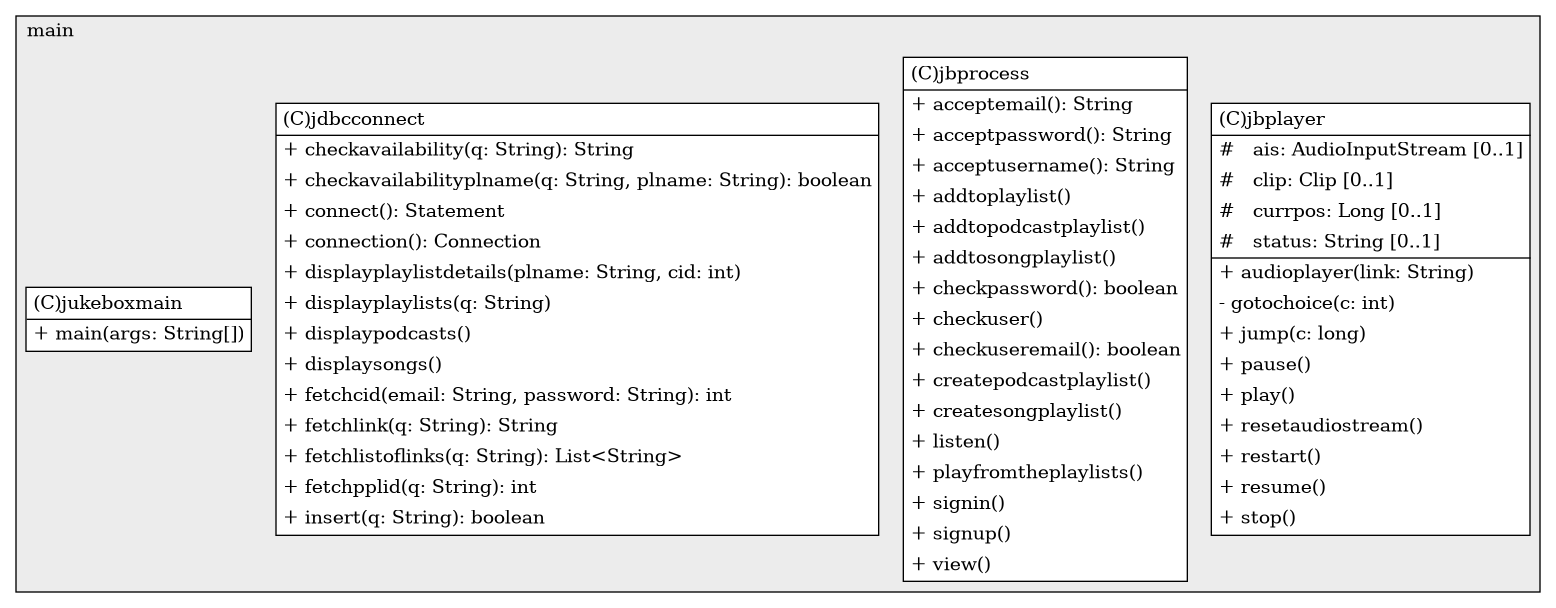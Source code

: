 @startuml

/' diagram meta data start
config=StructureConfiguration;
{
  "projectClassification": {
    "searchMode": "OpenProject", // OpenProject, AllProjects
    "includedProjects": "",
    "pathEndKeywords": "*.impl",
    "isClientPath": "",
    "isClientName": "",
    "isTestPath": "",
    "isTestName": "",
    "isMappingPath": "",
    "isMappingName": "",
    "isDataAccessPath": "",
    "isDataAccessName": "",
    "isDataStructurePath": "",
    "isDataStructureName": "",
    "isInterfaceStructuresPath": "",
    "isInterfaceStructuresName": "",
    "isEntryPointPath": "",
    "isEntryPointName": "",
    "treatFinalFieldsAsMandatory": false
  },
  "graphRestriction": {
    "classPackageExcludeFilter": "",
    "classPackageIncludeFilter": "",
    "classNameExcludeFilter": "",
    "classNameIncludeFilter": "",
    "methodNameExcludeFilter": "",
    "methodNameIncludeFilter": "",
    "removeByInheritance": "", // inheritance/annotation based filtering is done in a second step
    "removeByAnnotation": "",
    "removeByClassPackage": "", // cleanup the graph after inheritance/annotation based filtering is done
    "removeByClassName": "",
    "cutMappings": false,
    "cutEnum": false,
    "cutTests": false,
    "cutClient": false,
    "cutDataAccess": false,
    "cutInterfaceStructures": false,
    "cutDataStructures": false,
    "cutGetterAndSetter": true,
    "cutConstructors": true
  },
  "graphTraversal": {
    "forwardDepth": 3,
    "backwardDepth": 3,
    "classPackageExcludeFilter": "",
    "classPackageIncludeFilter": "",
    "classNameExcludeFilter": "",
    "classNameIncludeFilter": "",
    "methodNameExcludeFilter": "",
    "methodNameIncludeFilter": "",
    "hideMappings": false,
    "hideDataStructures": false,
    "hidePrivateMethods": false,
    "hideInterfaceCalls": false, // indirection: implementation -> interface (is hidden) -> implementation
    "onlyShowApplicationEntryPoints": false, // root node is included
    "useMethodCallsForStructureDiagram": "BothDirections" // ForwardOnly, BothDirections, No
  },
  "details": {
    "aggregation": "GroupByClass", // ByClass, GroupByClass, None
    "showClassGenericTypes": true,
    "showMethods": true,
    "showMethodParameterNames": true,
    "showMethodParameterTypes": true,
    "showMethodReturnType": true,
    "showPackageLevels": 2,
    "showDetailedClassStructure": true
  },
  "rootClass": "main.jukeboxmain",
  "extensionCallbackMethod": "" // qualified.class.name#methodName - signature: public static String method(String)
}
diagram meta data end '/



digraph g {
    rankdir="TB"
    splines=polyline
    

'nodes 
subgraph cluster_3343801 { 
   	label=main
	labeljust=l
	fillcolor="#ececec"
	style=filled
   
   jbplayer3343801[
	label=<<TABLE BORDER="1" CELLBORDER="0" CELLPADDING="4" CELLSPACING="0">
<TR><TD ALIGN="LEFT" >(C)jbplayer</TD></TR>
<HR/>
<TR><TD ALIGN="LEFT" >#   ais: AudioInputStream [0..1]</TD></TR>
<TR><TD ALIGN="LEFT" >#   clip: Clip [0..1]</TD></TR>
<TR><TD ALIGN="LEFT" >#   currpos: Long [0..1]</TD></TR>
<TR><TD ALIGN="LEFT" >#   status: String [0..1]</TD></TR>
<HR/>
<TR><TD ALIGN="LEFT" >+ audioplayer(link: String)</TD></TR>
<TR><TD ALIGN="LEFT" >- gotochoice(c: int)</TD></TR>
<TR><TD ALIGN="LEFT" >+ jump(c: long)</TD></TR>
<TR><TD ALIGN="LEFT" >+ pause()</TD></TR>
<TR><TD ALIGN="LEFT" >+ play()</TD></TR>
<TR><TD ALIGN="LEFT" >+ resetaudiostream()</TD></TR>
<TR><TD ALIGN="LEFT" >+ restart()</TD></TR>
<TR><TD ALIGN="LEFT" >+ resume()</TD></TR>
<TR><TD ALIGN="LEFT" >+ stop()</TD></TR>
</TABLE>>
	style=filled
	margin=0
	shape=plaintext
	fillcolor="#FFFFFF"
];

jbprocess3343801[
	label=<<TABLE BORDER="1" CELLBORDER="0" CELLPADDING="4" CELLSPACING="0">
<TR><TD ALIGN="LEFT" >(C)jbprocess</TD></TR>
<HR/>
<TR><TD ALIGN="LEFT" >+ acceptemail(): String</TD></TR>
<TR><TD ALIGN="LEFT" >+ acceptpassword(): String</TD></TR>
<TR><TD ALIGN="LEFT" >+ acceptusername(): String</TD></TR>
<TR><TD ALIGN="LEFT" >+ addtoplaylist()</TD></TR>
<TR><TD ALIGN="LEFT" >+ addtopodcastplaylist()</TD></TR>
<TR><TD ALIGN="LEFT" >+ addtosongplaylist()</TD></TR>
<TR><TD ALIGN="LEFT" >+ checkpassword(): boolean</TD></TR>
<TR><TD ALIGN="LEFT" >+ checkuser()</TD></TR>
<TR><TD ALIGN="LEFT" >+ checkuseremail(): boolean</TD></TR>
<TR><TD ALIGN="LEFT" >+ createpodcastplaylist()</TD></TR>
<TR><TD ALIGN="LEFT" >+ createsongplaylist()</TD></TR>
<TR><TD ALIGN="LEFT" >+ listen()</TD></TR>
<TR><TD ALIGN="LEFT" >+ playfromtheplaylists()</TD></TR>
<TR><TD ALIGN="LEFT" >+ signin()</TD></TR>
<TR><TD ALIGN="LEFT" >+ signup()</TD></TR>
<TR><TD ALIGN="LEFT" >+ view()</TD></TR>
</TABLE>>
	style=filled
	margin=0
	shape=plaintext
	fillcolor="#FFFFFF"
];

jdbcconnect3343801[
	label=<<TABLE BORDER="1" CELLBORDER="0" CELLPADDING="4" CELLSPACING="0">
<TR><TD ALIGN="LEFT" >(C)jdbcconnect</TD></TR>
<HR/>
<TR><TD ALIGN="LEFT" >+ checkavailability(q: String): String</TD></TR>
<TR><TD ALIGN="LEFT" >+ checkavailabilityplname(q: String, plname: String): boolean</TD></TR>
<TR><TD ALIGN="LEFT" >+ connect(): Statement</TD></TR>
<TR><TD ALIGN="LEFT" >+ connection(): Connection</TD></TR>
<TR><TD ALIGN="LEFT" >+ displayplaylistdetails(plname: String, cid: int)</TD></TR>
<TR><TD ALIGN="LEFT" >+ displayplaylists(q: String)</TD></TR>
<TR><TD ALIGN="LEFT" >+ displaypodcasts()</TD></TR>
<TR><TD ALIGN="LEFT" >+ displaysongs()</TD></TR>
<TR><TD ALIGN="LEFT" >+ fetchcid(email: String, password: String): int</TD></TR>
<TR><TD ALIGN="LEFT" >+ fetchlink(q: String): String</TD></TR>
<TR><TD ALIGN="LEFT" >+ fetchlistoflinks(q: String): List&lt;String&gt;</TD></TR>
<TR><TD ALIGN="LEFT" >+ fetchpplid(q: String): int</TD></TR>
<TR><TD ALIGN="LEFT" >+ insert(q: String): boolean</TD></TR>
</TABLE>>
	style=filled
	margin=0
	shape=plaintext
	fillcolor="#FFFFFF"
];

jukeboxmain3343801[
	label=<<TABLE BORDER="1" CELLBORDER="0" CELLPADDING="4" CELLSPACING="0">
<TR><TD ALIGN="LEFT" >(C)jukeboxmain</TD></TR>
<HR/>
<TR><TD ALIGN="LEFT" >+ main(args: String[])</TD></TR>
</TABLE>>
	style=filled
	margin=0
	shape=plaintext
	fillcolor="#FFFFFF"
];
} 

'edges    

    
}
@enduml
